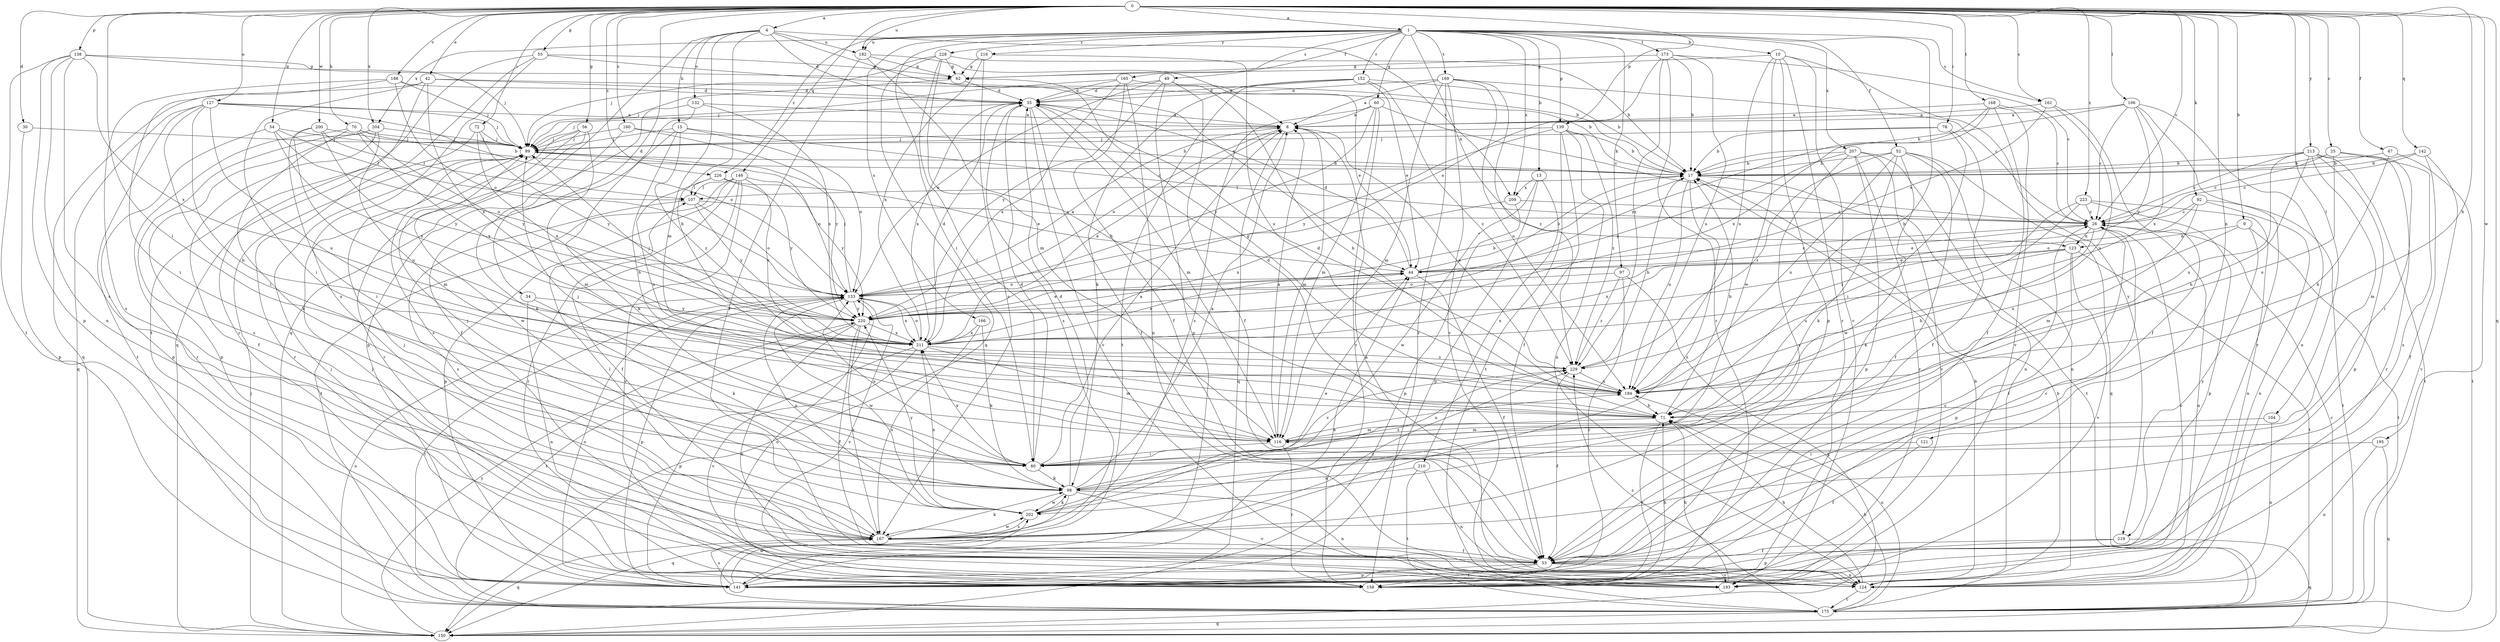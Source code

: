 strict digraph  {
0;
1;
4;
8;
9;
10;
13;
15;
17;
25;
26;
30;
34;
35;
42;
44;
47;
49;
52;
53;
54;
55;
56;
60;
62;
70;
71;
72;
78;
80;
89;
92;
97;
98;
104;
106;
107;
116;
121;
123;
124;
127;
132;
133;
138;
139;
141;
142;
146;
150;
152;
158;
160;
161;
165;
166;
167;
168;
169;
173;
175;
182;
184;
188;
193;
195;
200;
202;
204;
207;
209;
210;
211;
213;
216;
219;
220;
223;
226;
228;
229;
0 -> 1  [label=a];
0 -> 4  [label=a];
0 -> 9  [label=b];
0 -> 25  [label=c];
0 -> 26  [label=c];
0 -> 30  [label=d];
0 -> 34  [label=d];
0 -> 42  [label=e];
0 -> 47  [label=f];
0 -> 54  [label=g];
0 -> 55  [label=g];
0 -> 56  [label=g];
0 -> 70  [label=h];
0 -> 71  [label=h];
0 -> 72  [label=i];
0 -> 78  [label=i];
0 -> 80  [label=i];
0 -> 92  [label=k];
0 -> 104  [label=l];
0 -> 106  [label=l];
0 -> 121  [label=n];
0 -> 127  [label=o];
0 -> 138  [label=p];
0 -> 139  [label=p];
0 -> 142  [label=q];
0 -> 146  [label=q];
0 -> 150  [label=q];
0 -> 160  [label=s];
0 -> 161  [label=s];
0 -> 168  [label=t];
0 -> 182  [label=u];
0 -> 188  [label=v];
0 -> 195  [label=w];
0 -> 200  [label=w];
0 -> 204  [label=x];
0 -> 213  [label=y];
0 -> 223  [label=z];
0 -> 226  [label=z];
1 -> 10  [label=b];
1 -> 13  [label=b];
1 -> 49  [label=f];
1 -> 52  [label=f];
1 -> 60  [label=g];
1 -> 71  [label=h];
1 -> 80  [label=i];
1 -> 97  [label=k];
1 -> 123  [label=n];
1 -> 139  [label=p];
1 -> 152  [label=r];
1 -> 161  [label=s];
1 -> 165  [label=s];
1 -> 166  [label=s];
1 -> 169  [label=t];
1 -> 173  [label=t];
1 -> 182  [label=u];
1 -> 204  [label=x];
1 -> 207  [label=x];
1 -> 209  [label=x];
1 -> 216  [label=y];
1 -> 226  [label=z];
1 -> 228  [label=z];
4 -> 15  [label=b];
4 -> 35  [label=d];
4 -> 44  [label=e];
4 -> 71  [label=h];
4 -> 116  [label=m];
4 -> 132  [label=o];
4 -> 150  [label=q];
4 -> 182  [label=u];
4 -> 209  [label=x];
8 -> 89  [label=j];
8 -> 116  [label=m];
8 -> 133  [label=o];
8 -> 150  [label=q];
9 -> 123  [label=n];
9 -> 175  [label=t];
9 -> 184  [label=u];
9 -> 219  [label=y];
10 -> 62  [label=g];
10 -> 141  [label=p];
10 -> 158  [label=r];
10 -> 184  [label=u];
10 -> 193  [label=v];
10 -> 202  [label=w];
10 -> 219  [label=y];
13 -> 141  [label=p];
13 -> 202  [label=w];
13 -> 209  [label=x];
13 -> 210  [label=x];
15 -> 26  [label=c];
15 -> 71  [label=h];
15 -> 89  [label=j];
15 -> 98  [label=k];
15 -> 133  [label=o];
15 -> 229  [label=z];
17 -> 107  [label=l];
17 -> 167  [label=s];
17 -> 175  [label=t];
17 -> 184  [label=u];
25 -> 17  [label=b];
25 -> 26  [label=c];
25 -> 80  [label=i];
25 -> 167  [label=s];
25 -> 184  [label=u];
26 -> 44  [label=e];
26 -> 53  [label=f];
26 -> 71  [label=h];
26 -> 123  [label=n];
26 -> 124  [label=n];
30 -> 89  [label=j];
30 -> 141  [label=p];
34 -> 98  [label=k];
34 -> 124  [label=n];
34 -> 220  [label=y];
35 -> 8  [label=a];
35 -> 53  [label=f];
35 -> 89  [label=j];
35 -> 116  [label=m];
35 -> 167  [label=s];
35 -> 193  [label=v];
35 -> 211  [label=x];
42 -> 17  [label=b];
42 -> 35  [label=d];
42 -> 80  [label=i];
42 -> 150  [label=q];
42 -> 158  [label=r];
42 -> 211  [label=x];
44 -> 17  [label=b];
44 -> 26  [label=c];
44 -> 35  [label=d];
44 -> 53  [label=f];
44 -> 133  [label=o];
47 -> 17  [label=b];
47 -> 71  [label=h];
47 -> 175  [label=t];
49 -> 35  [label=d];
49 -> 53  [label=f];
49 -> 71  [label=h];
49 -> 133  [label=o];
49 -> 141  [label=p];
49 -> 220  [label=y];
52 -> 17  [label=b];
52 -> 53  [label=f];
52 -> 98  [label=k];
52 -> 124  [label=n];
52 -> 150  [label=q];
52 -> 184  [label=u];
52 -> 202  [label=w];
52 -> 229  [label=z];
53 -> 26  [label=c];
53 -> 124  [label=n];
53 -> 141  [label=p];
53 -> 158  [label=r];
53 -> 193  [label=v];
54 -> 89  [label=j];
54 -> 107  [label=l];
54 -> 133  [label=o];
54 -> 141  [label=p];
54 -> 211  [label=x];
55 -> 17  [label=b];
55 -> 62  [label=g];
55 -> 150  [label=q];
55 -> 167  [label=s];
55 -> 175  [label=t];
56 -> 89  [label=j];
56 -> 116  [label=m];
56 -> 158  [label=r];
56 -> 167  [label=s];
56 -> 202  [label=w];
60 -> 8  [label=a];
60 -> 26  [label=c];
60 -> 116  [label=m];
60 -> 158  [label=r];
60 -> 167  [label=s];
60 -> 220  [label=y];
62 -> 35  [label=d];
62 -> 89  [label=j];
70 -> 17  [label=b];
70 -> 89  [label=j];
70 -> 98  [label=k];
70 -> 158  [label=r];
70 -> 211  [label=x];
70 -> 220  [label=y];
71 -> 17  [label=b];
71 -> 35  [label=d];
71 -> 116  [label=m];
71 -> 158  [label=r];
72 -> 89  [label=j];
72 -> 158  [label=r];
72 -> 211  [label=x];
72 -> 220  [label=y];
78 -> 17  [label=b];
78 -> 53  [label=f];
78 -> 80  [label=i];
78 -> 89  [label=j];
80 -> 8  [label=a];
80 -> 35  [label=d];
80 -> 98  [label=k];
80 -> 133  [label=o];
80 -> 211  [label=x];
80 -> 229  [label=z];
89 -> 17  [label=b];
89 -> 133  [label=o];
92 -> 26  [label=c];
92 -> 116  [label=m];
92 -> 124  [label=n];
92 -> 133  [label=o];
92 -> 175  [label=t];
97 -> 133  [label=o];
97 -> 150  [label=q];
97 -> 158  [label=r];
97 -> 229  [label=z];
98 -> 8  [label=a];
98 -> 35  [label=d];
98 -> 89  [label=j];
98 -> 124  [label=n];
98 -> 150  [label=q];
98 -> 193  [label=v];
98 -> 202  [label=w];
98 -> 229  [label=z];
104 -> 116  [label=m];
104 -> 124  [label=n];
106 -> 8  [label=a];
106 -> 17  [label=b];
106 -> 26  [label=c];
106 -> 124  [label=n];
106 -> 158  [label=r];
106 -> 211  [label=x];
106 -> 220  [label=y];
107 -> 26  [label=c];
107 -> 133  [label=o];
107 -> 167  [label=s];
107 -> 220  [label=y];
116 -> 8  [label=a];
116 -> 80  [label=i];
116 -> 89  [label=j];
116 -> 158  [label=r];
116 -> 184  [label=u];
121 -> 53  [label=f];
121 -> 80  [label=i];
123 -> 44  [label=e];
123 -> 141  [label=p];
123 -> 175  [label=t];
123 -> 184  [label=u];
123 -> 193  [label=v];
123 -> 211  [label=x];
124 -> 8  [label=a];
124 -> 17  [label=b];
124 -> 71  [label=h];
124 -> 175  [label=t];
127 -> 8  [label=a];
127 -> 71  [label=h];
127 -> 80  [label=i];
127 -> 89  [label=j];
127 -> 133  [label=o];
127 -> 150  [label=q];
127 -> 175  [label=t];
127 -> 184  [label=u];
132 -> 8  [label=a];
132 -> 53  [label=f];
132 -> 141  [label=p];
132 -> 211  [label=x];
133 -> 8  [label=a];
133 -> 89  [label=j];
133 -> 141  [label=p];
133 -> 175  [label=t];
133 -> 193  [label=v];
133 -> 202  [label=w];
133 -> 211  [label=x];
133 -> 220  [label=y];
138 -> 62  [label=g];
138 -> 89  [label=j];
138 -> 124  [label=n];
138 -> 141  [label=p];
138 -> 167  [label=s];
138 -> 175  [label=t];
138 -> 211  [label=x];
139 -> 17  [label=b];
139 -> 53  [label=f];
139 -> 89  [label=j];
139 -> 124  [label=n];
139 -> 175  [label=t];
139 -> 220  [label=y];
139 -> 229  [label=z];
141 -> 26  [label=c];
141 -> 44  [label=e];
141 -> 133  [label=o];
141 -> 167  [label=s];
141 -> 202  [label=w];
142 -> 17  [label=b];
142 -> 26  [label=c];
142 -> 53  [label=f];
142 -> 193  [label=v];
146 -> 53  [label=f];
146 -> 107  [label=l];
146 -> 141  [label=p];
146 -> 158  [label=r];
146 -> 175  [label=t];
146 -> 193  [label=v];
146 -> 211  [label=x];
146 -> 220  [label=y];
150 -> 89  [label=j];
150 -> 133  [label=o];
150 -> 220  [label=y];
152 -> 17  [label=b];
152 -> 35  [label=d];
152 -> 44  [label=e];
152 -> 98  [label=k];
152 -> 175  [label=t];
152 -> 229  [label=z];
158 -> 71  [label=h];
158 -> 89  [label=j];
158 -> 133  [label=o];
160 -> 17  [label=b];
160 -> 89  [label=j];
160 -> 98  [label=k];
160 -> 220  [label=y];
161 -> 8  [label=a];
161 -> 44  [label=e];
161 -> 53  [label=f];
161 -> 184  [label=u];
165 -> 35  [label=d];
165 -> 44  [label=e];
165 -> 53  [label=f];
165 -> 89  [label=j];
165 -> 124  [label=n];
165 -> 211  [label=x];
166 -> 98  [label=k];
166 -> 167  [label=s];
166 -> 211  [label=x];
167 -> 53  [label=f];
167 -> 89  [label=j];
167 -> 98  [label=k];
167 -> 107  [label=l];
167 -> 150  [label=q];
167 -> 202  [label=w];
167 -> 229  [label=z];
168 -> 8  [label=a];
168 -> 26  [label=c];
168 -> 53  [label=f];
168 -> 193  [label=v];
168 -> 211  [label=x];
168 -> 220  [label=y];
169 -> 8  [label=a];
169 -> 26  [label=c];
169 -> 35  [label=d];
169 -> 116  [label=m];
169 -> 158  [label=r];
169 -> 184  [label=u];
169 -> 193  [label=v];
169 -> 229  [label=z];
173 -> 17  [label=b];
173 -> 26  [label=c];
173 -> 62  [label=g];
173 -> 133  [label=o];
173 -> 158  [label=r];
173 -> 184  [label=u];
173 -> 229  [label=z];
175 -> 17  [label=b];
175 -> 26  [label=c];
175 -> 71  [label=h];
175 -> 150  [label=q];
175 -> 184  [label=u];
175 -> 229  [label=z];
182 -> 8  [label=a];
182 -> 53  [label=f];
182 -> 62  [label=g];
182 -> 71  [label=h];
184 -> 8  [label=a];
184 -> 35  [label=d];
184 -> 62  [label=g];
184 -> 71  [label=h];
188 -> 35  [label=d];
188 -> 80  [label=i];
188 -> 89  [label=j];
188 -> 133  [label=o];
188 -> 167  [label=s];
193 -> 26  [label=c];
193 -> 71  [label=h];
193 -> 89  [label=j];
195 -> 80  [label=i];
195 -> 124  [label=n];
195 -> 150  [label=q];
200 -> 80  [label=i];
200 -> 89  [label=j];
200 -> 107  [label=l];
200 -> 184  [label=u];
200 -> 220  [label=y];
202 -> 44  [label=e];
202 -> 98  [label=k];
202 -> 133  [label=o];
202 -> 167  [label=s];
202 -> 211  [label=x];
202 -> 220  [label=y];
204 -> 53  [label=f];
204 -> 89  [label=j];
204 -> 116  [label=m];
204 -> 141  [label=p];
204 -> 167  [label=s];
207 -> 17  [label=b];
207 -> 124  [label=n];
207 -> 141  [label=p];
207 -> 158  [label=r];
207 -> 167  [label=s];
207 -> 193  [label=v];
207 -> 220  [label=y];
209 -> 26  [label=c];
209 -> 141  [label=p];
209 -> 211  [label=x];
210 -> 98  [label=k];
210 -> 124  [label=n];
210 -> 175  [label=t];
211 -> 8  [label=a];
211 -> 35  [label=d];
211 -> 44  [label=e];
211 -> 89  [label=j];
211 -> 116  [label=m];
211 -> 133  [label=o];
211 -> 141  [label=p];
211 -> 193  [label=v];
211 -> 229  [label=z];
213 -> 17  [label=b];
213 -> 26  [label=c];
213 -> 71  [label=h];
213 -> 116  [label=m];
213 -> 141  [label=p];
213 -> 158  [label=r];
213 -> 175  [label=t];
213 -> 184  [label=u];
216 -> 62  [label=g];
216 -> 167  [label=s];
216 -> 184  [label=u];
216 -> 211  [label=x];
219 -> 53  [label=f];
219 -> 141  [label=p];
219 -> 150  [label=q];
220 -> 17  [label=b];
220 -> 44  [label=e];
220 -> 53  [label=f];
220 -> 124  [label=n];
220 -> 167  [label=s];
220 -> 175  [label=t];
220 -> 211  [label=x];
223 -> 26  [label=c];
223 -> 98  [label=k];
223 -> 124  [label=n];
223 -> 141  [label=p];
223 -> 229  [label=z];
226 -> 44  [label=e];
226 -> 107  [label=l];
226 -> 184  [label=u];
226 -> 220  [label=y];
228 -> 17  [label=b];
228 -> 62  [label=g];
228 -> 80  [label=i];
228 -> 89  [label=j];
228 -> 116  [label=m];
228 -> 150  [label=q];
229 -> 17  [label=b];
229 -> 53  [label=f];
229 -> 184  [label=u];
}
